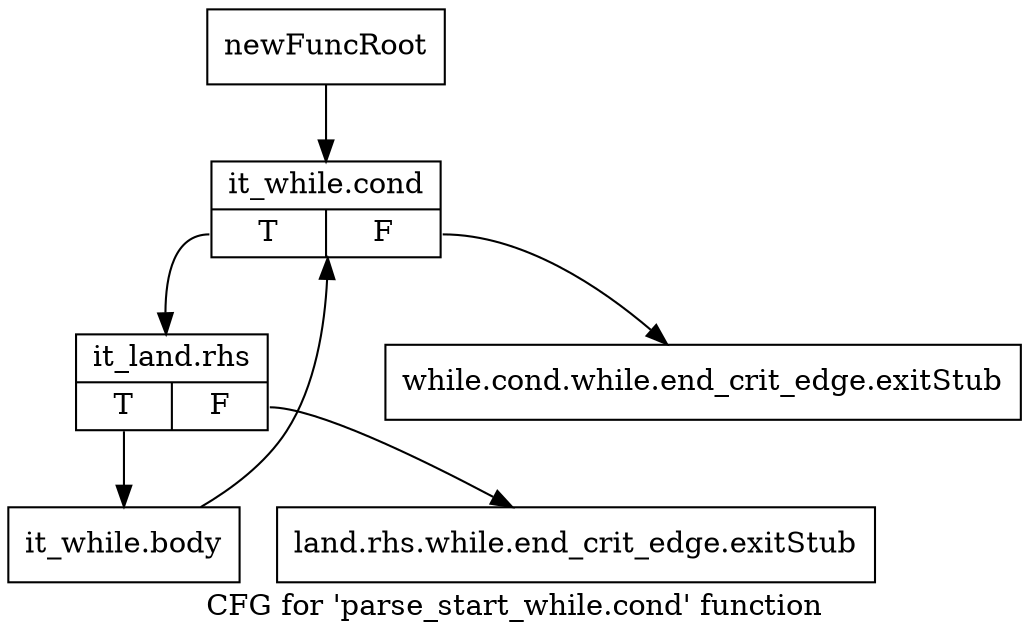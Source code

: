 digraph "CFG for 'parse_start_while.cond' function" {
	label="CFG for 'parse_start_while.cond' function";

	Node0x59ae650 [shape=record,label="{newFuncRoot}"];
	Node0x59ae650 -> Node0x59ae740;
	Node0x59ae6a0 [shape=record,label="{while.cond.while.end_crit_edge.exitStub}"];
	Node0x59ae6f0 [shape=record,label="{land.rhs.while.end_crit_edge.exitStub}"];
	Node0x59ae740 [shape=record,label="{it_while.cond|{<s0>T|<s1>F}}"];
	Node0x59ae740:s0 -> Node0x59ae790;
	Node0x59ae740:s1 -> Node0x59ae6a0;
	Node0x59ae790 [shape=record,label="{it_land.rhs|{<s0>T|<s1>F}}"];
	Node0x59ae790:s0 -> Node0x59ae7e0;
	Node0x59ae790:s1 -> Node0x59ae6f0;
	Node0x59ae7e0 [shape=record,label="{it_while.body}"];
	Node0x59ae7e0 -> Node0x59ae740;
}
